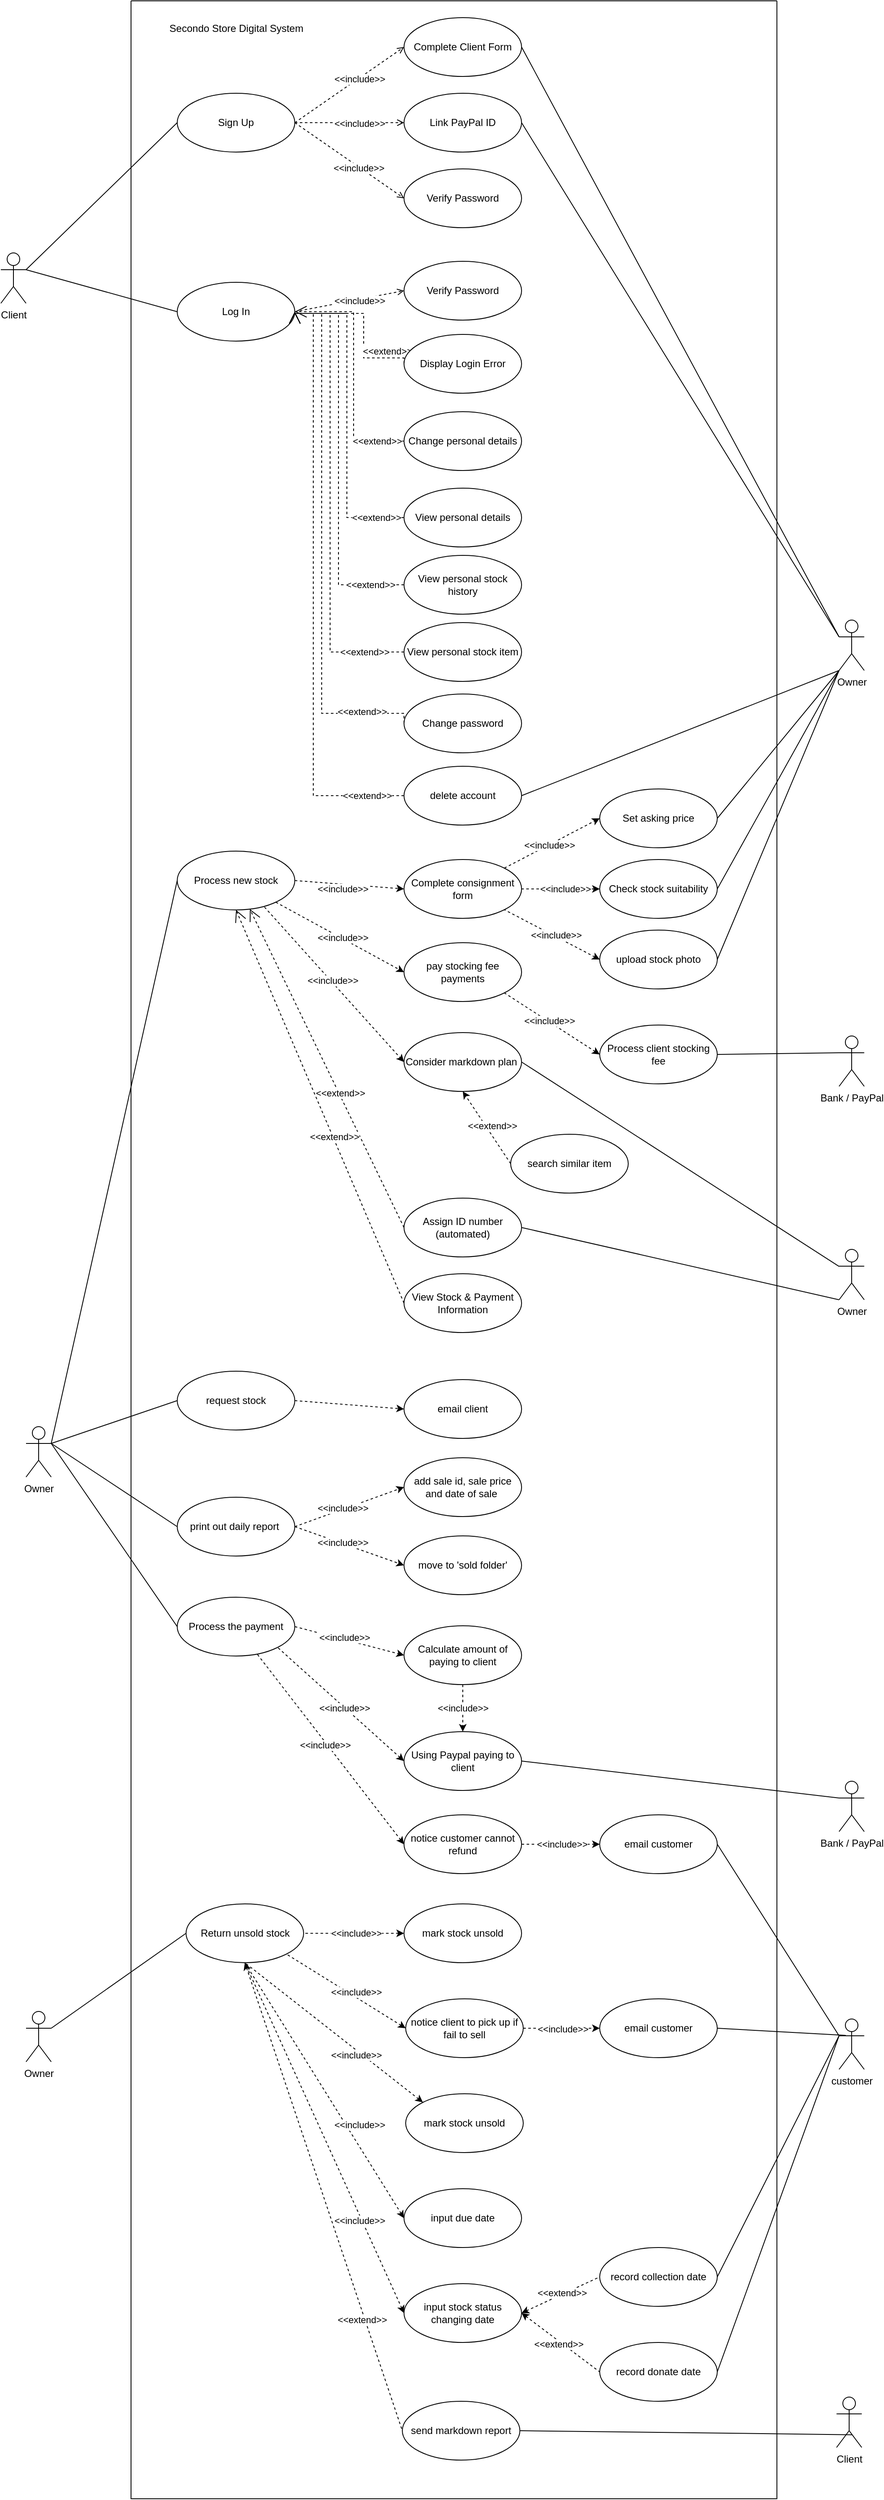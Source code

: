 <mxfile version="16.0.0" type="google"><diagram id="fxpqKaYPMMs4UvtNaxPE" name="Page-1"><mxGraphModel dx="2184" dy="777" grid="0" gridSize="10" guides="1" tooltips="1" connect="1" arrows="1" fold="1" page="0" pageScale="1" pageWidth="850" pageHeight="1100" background="none" math="0" shadow="0"><root><mxCell id="0"/><mxCell id="1" parent="0"/><mxCell id="gDCaFRxmDjjuE9Tfzv60-33" style="rounded=0;orthogonalLoop=1;jettySize=auto;html=1;exitX=1;exitY=0.333;exitDx=0;exitDy=0;exitPerimeter=0;entryX=0;entryY=0.5;entryDx=0;entryDy=0;endArrow=none;endFill=0;endSize=12;strokeWidth=1;" parent="1" source="gDCaFRxmDjjuE9Tfzv60-1" target="gDCaFRxmDjjuE9Tfzv60-17" edge="1"><mxGeometry relative="1" as="geometry"/></mxCell><mxCell id="gDCaFRxmDjjuE9Tfzv60-34" style="edgeStyle=none;rounded=0;orthogonalLoop=1;jettySize=auto;html=1;exitX=1;exitY=0.333;exitDx=0;exitDy=0;exitPerimeter=0;entryX=0;entryY=0.5;entryDx=0;entryDy=0;endArrow=none;endFill=0;endSize=12;strokeWidth=1;" parent="1" source="gDCaFRxmDjjuE9Tfzv60-1" target="gDCaFRxmDjjuE9Tfzv60-7" edge="1"><mxGeometry relative="1" as="geometry"/></mxCell><mxCell id="gDCaFRxmDjjuE9Tfzv60-1" value="Client" style="shape=umlActor;verticalLabelPosition=bottom;verticalAlign=top;html=1;" parent="1" vertex="1"><mxGeometry x="-468" y="375" width="30" height="60" as="geometry"/></mxCell><mxCell id="gDCaFRxmDjjuE9Tfzv60-4" value="" style="swimlane;startSize=0;" parent="1" vertex="1"><mxGeometry x="-313" y="75" width="769" height="2973" as="geometry"><mxRectangle x="225" y="40" width="50" height="40" as="alternateBounds"/></mxGeometry></mxCell><mxCell id="gDCaFRxmDjjuE9Tfzv60-13" style="rounded=0;orthogonalLoop=1;jettySize=auto;html=1;exitX=1;exitY=0.5;exitDx=0;exitDy=0;entryX=0;entryY=0.5;entryDx=0;entryDy=0;dashed=1;endArrow=open;endFill=0;" parent="gDCaFRxmDjjuE9Tfzv60-4" source="gDCaFRxmDjjuE9Tfzv60-7" target="gDCaFRxmDjjuE9Tfzv60-8" edge="1"><mxGeometry relative="1" as="geometry"/></mxCell><mxCell id="gDCaFRxmDjjuE9Tfzv60-14" value="&amp;lt;&amp;lt;include&amp;gt;&amp;gt;" style="edgeLabel;html=1;align=center;verticalAlign=middle;resizable=0;points=[];" parent="gDCaFRxmDjjuE9Tfzv60-13" vertex="1" connectable="0"><mxGeometry x="0.178" y="-1" relative="1" as="geometry"><mxPoint as="offset"/></mxGeometry></mxCell><mxCell id="gDCaFRxmDjjuE9Tfzv60-7" value="Log In" style="ellipse;whiteSpace=wrap;html=1;" parent="gDCaFRxmDjjuE9Tfzv60-4" vertex="1"><mxGeometry x="55" y="335" width="140" height="70" as="geometry"/></mxCell><mxCell id="gDCaFRxmDjjuE9Tfzv60-8" value="Verify Password" style="ellipse;whiteSpace=wrap;html=1;" parent="gDCaFRxmDjjuE9Tfzv60-4" vertex="1"><mxGeometry x="325" y="310" width="140" height="70" as="geometry"/></mxCell><mxCell id="gDCaFRxmDjjuE9Tfzv60-15" style="edgeStyle=orthogonalEdgeStyle;rounded=0;orthogonalLoop=1;jettySize=auto;html=1;exitX=0;exitY=0.5;exitDx=0;exitDy=0;entryX=1;entryY=0.5;entryDx=0;entryDy=0;dashed=1;endArrow=open;endFill=0;endSize=12;strokeWidth=1;" parent="gDCaFRxmDjjuE9Tfzv60-4" source="gDCaFRxmDjjuE9Tfzv60-9" target="gDCaFRxmDjjuE9Tfzv60-7" edge="1"><mxGeometry relative="1" as="geometry"><Array as="points"><mxPoint x="277" y="425"/><mxPoint x="277" y="372"/></Array></mxGeometry></mxCell><mxCell id="gDCaFRxmDjjuE9Tfzv60-16" value="&amp;lt;&amp;lt;extend&amp;gt;&amp;gt;" style="edgeLabel;html=1;align=center;verticalAlign=middle;resizable=0;points=[];" parent="gDCaFRxmDjjuE9Tfzv60-15" vertex="1" connectable="0"><mxGeometry x="-0.154" relative="1" as="geometry"><mxPoint x="28" y="18" as="offset"/></mxGeometry></mxCell><mxCell id="gDCaFRxmDjjuE9Tfzv60-9" value="Display Login Error" style="ellipse;whiteSpace=wrap;html=1;" parent="gDCaFRxmDjjuE9Tfzv60-4" vertex="1"><mxGeometry x="325" y="397" width="140" height="70" as="geometry"/></mxCell><mxCell id="gDCaFRxmDjjuE9Tfzv60-17" value="Sign Up" style="ellipse;whiteSpace=wrap;html=1;" parent="gDCaFRxmDjjuE9Tfzv60-4" vertex="1"><mxGeometry x="55" y="110" width="140" height="70" as="geometry"/></mxCell><mxCell id="gDCaFRxmDjjuE9Tfzv60-22" value="Complete Client Form" style="ellipse;whiteSpace=wrap;html=1;" parent="gDCaFRxmDjjuE9Tfzv60-4" vertex="1"><mxGeometry x="325" y="20" width="140" height="70" as="geometry"/></mxCell><mxCell id="gDCaFRxmDjjuE9Tfzv60-23" value="Link PayPal ID" style="ellipse;whiteSpace=wrap;html=1;" parent="gDCaFRxmDjjuE9Tfzv60-4" vertex="1"><mxGeometry x="325" y="110" width="140" height="70" as="geometry"/></mxCell><mxCell id="gDCaFRxmDjjuE9Tfzv60-25" value="Verify Password" style="ellipse;whiteSpace=wrap;html=1;" parent="gDCaFRxmDjjuE9Tfzv60-4" vertex="1"><mxGeometry x="325" y="200" width="140" height="70" as="geometry"/></mxCell><mxCell id="gDCaFRxmDjjuE9Tfzv60-27" style="edgeStyle=none;rounded=0;orthogonalLoop=1;jettySize=auto;html=1;exitX=1;exitY=0.5;exitDx=0;exitDy=0;entryX=0;entryY=0.5;entryDx=0;entryDy=0;dashed=1;endArrow=open;endFill=0;" parent="gDCaFRxmDjjuE9Tfzv60-4" source="gDCaFRxmDjjuE9Tfzv60-17" target="gDCaFRxmDjjuE9Tfzv60-22" edge="1"><mxGeometry relative="1" as="geometry"><mxPoint x="205" y="110" as="sourcePoint"/><mxPoint x="330" y="30" as="targetPoint"/></mxGeometry></mxCell><mxCell id="gDCaFRxmDjjuE9Tfzv60-28" value="&amp;lt;&amp;lt;include&amp;gt;&amp;gt;" style="edgeLabel;html=1;align=center;verticalAlign=middle;resizable=0;points=[];" parent="gDCaFRxmDjjuE9Tfzv60-27" vertex="1" connectable="0"><mxGeometry x="0.178" y="-1" relative="1" as="geometry"><mxPoint as="offset"/></mxGeometry></mxCell><mxCell id="gDCaFRxmDjjuE9Tfzv60-29" style="edgeStyle=none;rounded=0;orthogonalLoop=1;jettySize=auto;html=1;exitX=1;exitY=0.5;exitDx=0;exitDy=0;entryX=0;entryY=0.5;entryDx=0;entryDy=0;dashed=1;endArrow=open;endFill=0;" parent="gDCaFRxmDjjuE9Tfzv60-4" source="gDCaFRxmDjjuE9Tfzv60-17" target="gDCaFRxmDjjuE9Tfzv60-23" edge="1"><mxGeometry relative="1" as="geometry"><mxPoint x="210" y="115" as="sourcePoint"/><mxPoint x="335" y="65" as="targetPoint"/></mxGeometry></mxCell><mxCell id="gDCaFRxmDjjuE9Tfzv60-30" value="&amp;lt;&amp;lt;include&amp;gt;&amp;gt;" style="edgeLabel;html=1;align=center;verticalAlign=middle;resizable=0;points=[];" parent="gDCaFRxmDjjuE9Tfzv60-29" vertex="1" connectable="0"><mxGeometry x="0.178" y="-1" relative="1" as="geometry"><mxPoint as="offset"/></mxGeometry></mxCell><mxCell id="gDCaFRxmDjjuE9Tfzv60-31" style="edgeStyle=none;rounded=0;orthogonalLoop=1;jettySize=auto;html=1;exitX=1;exitY=0.5;exitDx=0;exitDy=0;entryX=0;entryY=0.5;entryDx=0;entryDy=0;dashed=1;endArrow=open;endFill=0;" parent="gDCaFRxmDjjuE9Tfzv60-4" source="gDCaFRxmDjjuE9Tfzv60-17" target="gDCaFRxmDjjuE9Tfzv60-25" edge="1"><mxGeometry relative="1" as="geometry"><mxPoint x="220" y="125" as="sourcePoint"/><mxPoint x="345" y="75" as="targetPoint"/></mxGeometry></mxCell><mxCell id="gDCaFRxmDjjuE9Tfzv60-32" value="&amp;lt;&amp;lt;include&amp;gt;&amp;gt;" style="edgeLabel;html=1;align=center;verticalAlign=middle;resizable=0;points=[];" parent="gDCaFRxmDjjuE9Tfzv60-31" vertex="1" connectable="0"><mxGeometry x="0.178" y="-1" relative="1" as="geometry"><mxPoint as="offset"/></mxGeometry></mxCell><mxCell id="gDCaFRxmDjjuE9Tfzv60-36" value="View personal details" style="ellipse;whiteSpace=wrap;html=1;" parent="gDCaFRxmDjjuE9Tfzv60-4" vertex="1"><mxGeometry x="325" y="580" width="140" height="70" as="geometry"/></mxCell><mxCell id="gDCaFRxmDjjuE9Tfzv60-37" value="Change personal details" style="ellipse;whiteSpace=wrap;html=1;" parent="gDCaFRxmDjjuE9Tfzv60-4" vertex="1"><mxGeometry x="325" y="489" width="140" height="70" as="geometry"/></mxCell><mxCell id="gDCaFRxmDjjuE9Tfzv60-38" value="View personal stock history" style="ellipse;whiteSpace=wrap;html=1;" parent="gDCaFRxmDjjuE9Tfzv60-4" vertex="1"><mxGeometry x="325" y="660" width="140" height="70" as="geometry"/></mxCell><mxCell id="gDCaFRxmDjjuE9Tfzv60-39" value="View personal stock item" style="ellipse;whiteSpace=wrap;html=1;" parent="gDCaFRxmDjjuE9Tfzv60-4" vertex="1"><mxGeometry x="325" y="740" width="140" height="70" as="geometry"/></mxCell><mxCell id="gDCaFRxmDjjuE9Tfzv60-40" style="edgeStyle=orthogonalEdgeStyle;rounded=0;orthogonalLoop=1;jettySize=auto;html=1;exitX=0;exitY=0.5;exitDx=0;exitDy=0;entryX=1;entryY=0.5;entryDx=0;entryDy=0;dashed=1;endArrow=open;endFill=0;endSize=12;strokeWidth=1;" parent="gDCaFRxmDjjuE9Tfzv60-4" source="gDCaFRxmDjjuE9Tfzv60-37" target="gDCaFRxmDjjuE9Tfzv60-7" edge="1"><mxGeometry relative="1" as="geometry"><mxPoint x="335" y="445" as="sourcePoint"/><mxPoint x="225" y="585" as="targetPoint"/></mxGeometry></mxCell><mxCell id="gDCaFRxmDjjuE9Tfzv60-41" value="&amp;lt;&amp;lt;extend&amp;gt;&amp;gt;" style="edgeLabel;html=1;align=center;verticalAlign=middle;resizable=0;points=[];" parent="gDCaFRxmDjjuE9Tfzv60-40" vertex="1" connectable="0"><mxGeometry x="-0.154" relative="1" as="geometry"><mxPoint x="28" y="60" as="offset"/></mxGeometry></mxCell><mxCell id="gDCaFRxmDjjuE9Tfzv60-42" style="edgeStyle=orthogonalEdgeStyle;rounded=0;orthogonalLoop=1;jettySize=auto;html=1;exitX=0;exitY=0.5;exitDx=0;exitDy=0;entryX=1;entryY=0.5;entryDx=0;entryDy=0;dashed=1;endArrow=open;endFill=0;endSize=12;strokeWidth=1;" parent="gDCaFRxmDjjuE9Tfzv60-4" source="gDCaFRxmDjjuE9Tfzv60-36" target="gDCaFRxmDjjuE9Tfzv60-7" edge="1"><mxGeometry relative="1" as="geometry"><mxPoint x="345" y="535" as="sourcePoint"/><mxPoint x="225" y="585" as="targetPoint"/><Array as="points"><mxPoint x="257" y="615"/><mxPoint x="257" y="372"/></Array></mxGeometry></mxCell><mxCell id="gDCaFRxmDjjuE9Tfzv60-43" value="&amp;lt;&amp;lt;extend&amp;gt;&amp;gt;" style="edgeLabel;html=1;align=center;verticalAlign=middle;resizable=0;points=[];" parent="gDCaFRxmDjjuE9Tfzv60-42" vertex="1" connectable="0"><mxGeometry x="-0.154" relative="1" as="geometry"><mxPoint x="35" y="90" as="offset"/></mxGeometry></mxCell><mxCell id="gDCaFRxmDjjuE9Tfzv60-44" style="edgeStyle=orthogonalEdgeStyle;rounded=0;orthogonalLoop=1;jettySize=auto;html=1;exitX=0;exitY=0.5;exitDx=0;exitDy=0;entryX=1;entryY=0.5;entryDx=0;entryDy=0;dashed=1;endArrow=open;endFill=0;endSize=12;strokeWidth=1;" parent="gDCaFRxmDjjuE9Tfzv60-4" source="gDCaFRxmDjjuE9Tfzv60-38" target="gDCaFRxmDjjuE9Tfzv60-7" edge="1"><mxGeometry relative="1" as="geometry"><mxPoint x="345" y="625" as="sourcePoint"/><mxPoint x="225" y="585" as="targetPoint"/><Array as="points"><mxPoint x="247" y="695"/><mxPoint x="247" y="372"/></Array></mxGeometry></mxCell><mxCell id="gDCaFRxmDjjuE9Tfzv60-45" value="&amp;lt;&amp;lt;extend&amp;gt;&amp;gt;" style="edgeLabel;html=1;align=center;verticalAlign=middle;resizable=0;points=[];" parent="gDCaFRxmDjjuE9Tfzv60-44" vertex="1" connectable="0"><mxGeometry x="-0.154" relative="1" as="geometry"><mxPoint x="38" y="114" as="offset"/></mxGeometry></mxCell><mxCell id="gDCaFRxmDjjuE9Tfzv60-46" style="edgeStyle=orthogonalEdgeStyle;rounded=0;orthogonalLoop=1;jettySize=auto;html=1;exitX=0;exitY=0.5;exitDx=0;exitDy=0;entryX=1;entryY=0.5;entryDx=0;entryDy=0;dashed=1;endArrow=open;endFill=0;endSize=12;strokeWidth=1;" parent="gDCaFRxmDjjuE9Tfzv60-4" source="gDCaFRxmDjjuE9Tfzv60-39" target="gDCaFRxmDjjuE9Tfzv60-7" edge="1"><mxGeometry relative="1" as="geometry"><mxPoint x="345" y="705" as="sourcePoint"/><mxPoint x="225" y="585" as="targetPoint"/><Array as="points"><mxPoint x="237" y="775"/><mxPoint x="237" y="372"/></Array></mxGeometry></mxCell><mxCell id="gDCaFRxmDjjuE9Tfzv60-47" value="&amp;lt;&amp;lt;extend&amp;gt;&amp;gt;" style="edgeLabel;html=1;align=center;verticalAlign=middle;resizable=0;points=[];" parent="gDCaFRxmDjjuE9Tfzv60-46" vertex="1" connectable="0"><mxGeometry x="-0.154" relative="1" as="geometry"><mxPoint x="41" y="138" as="offset"/></mxGeometry></mxCell><mxCell id="eNubQPnZVS8B2BkPbYtC-7" style="edgeStyle=none;rounded=0;orthogonalLoop=1;jettySize=auto;html=1;exitX=1;exitY=0.5;exitDx=0;exitDy=0;dashed=1;entryX=0;entryY=0.5;entryDx=0;entryDy=0;" parent="gDCaFRxmDjjuE9Tfzv60-4" source="gDCaFRxmDjjuE9Tfzv60-49" target="SybSex2edJWz8pSvOHFK-8" edge="1"><mxGeometry relative="1" as="geometry"/></mxCell><mxCell id="gDCaFRxmDjjuE9Tfzv60-49" value="Process new stock" style="ellipse;whiteSpace=wrap;html=1;" parent="gDCaFRxmDjjuE9Tfzv60-4" vertex="1"><mxGeometry x="55" y="1012" width="140" height="70" as="geometry"/></mxCell><mxCell id="SybSex2edJWz8pSvOHFK-3" value="Check stock suitability" style="ellipse;whiteSpace=wrap;html=1;" parent="gDCaFRxmDjjuE9Tfzv60-4" vertex="1"><mxGeometry x="558" y="1022" width="140" height="70" as="geometry"/></mxCell><mxCell id="SybSex2edJWz8pSvOHFK-5" style="rounded=0;orthogonalLoop=1;jettySize=auto;html=1;exitX=0;exitY=0.5;exitDx=0;exitDy=0;entryX=1;entryY=0.5;entryDx=0;entryDy=0;dashed=1;endArrow=none;endFill=0;endSize=12;strokeWidth=1;startArrow=classic;startFill=1;" parent="gDCaFRxmDjjuE9Tfzv60-4" source="SybSex2edJWz8pSvOHFK-3" target="SybSex2edJWz8pSvOHFK-8" edge="1"><mxGeometry relative="1" as="geometry"><mxPoint x="335" y="865" as="sourcePoint"/><mxPoint x="648" y="1146" as="targetPoint"/></mxGeometry></mxCell><mxCell id="wBwIkaK-Q0S33Hzxu1iI-13" style="edgeStyle=none;rounded=0;orthogonalLoop=1;jettySize=auto;html=1;exitX=1;exitY=0;exitDx=0;exitDy=0;entryX=0;entryY=0.5;entryDx=0;entryDy=0;endArrow=classic;endFill=1;dashed=1;" parent="gDCaFRxmDjjuE9Tfzv60-4" source="SybSex2edJWz8pSvOHFK-8" target="wBwIkaK-Q0S33Hzxu1iI-9" edge="1"><mxGeometry relative="1" as="geometry"/></mxCell><mxCell id="SybSex2edJWz8pSvOHFK-8" value="Complete consignment form" style="ellipse;whiteSpace=wrap;html=1;" parent="gDCaFRxmDjjuE9Tfzv60-4" vertex="1"><mxGeometry x="325" y="1022" width="140" height="70" as="geometry"/></mxCell><mxCell id="SybSex2edJWz8pSvOHFK-9" value="Assign ID number (automated)" style="ellipse;whiteSpace=wrap;html=1;" parent="gDCaFRxmDjjuE9Tfzv60-4" vertex="1"><mxGeometry x="325" y="1425" width="140" height="70" as="geometry"/></mxCell><mxCell id="wBwIkaK-Q0S33Hzxu1iI-115" style="edgeStyle=none;rounded=0;orthogonalLoop=1;jettySize=auto;html=1;exitX=0;exitY=0.5;exitDx=0;exitDy=0;entryX=1;entryY=1;entryDx=0;entryDy=0;startArrow=classic;startFill=1;endArrow=none;endFill=0;dashed=1;" edge="1" parent="gDCaFRxmDjjuE9Tfzv60-4" source="SybSex2edJWz8pSvOHFK-11" target="eNubQPnZVS8B2BkPbYtC-19"><mxGeometry relative="1" as="geometry"/></mxCell><mxCell id="SybSex2edJWz8pSvOHFK-11" value="Process client stocking fee" style="ellipse;whiteSpace=wrap;html=1;" parent="gDCaFRxmDjjuE9Tfzv60-4" vertex="1"><mxGeometry x="558" y="1219" width="140" height="70" as="geometry"/></mxCell><mxCell id="SybSex2edJWz8pSvOHFK-14" value="View Stock &amp;amp; Payment Information" style="ellipse;whiteSpace=wrap;html=1;" parent="gDCaFRxmDjjuE9Tfzv60-4" vertex="1"><mxGeometry x="325" y="1515" width="140" height="70" as="geometry"/></mxCell><mxCell id="SybSex2edJWz8pSvOHFK-18" style="edgeStyle=orthogonalEdgeStyle;rounded=0;orthogonalLoop=1;jettySize=auto;html=1;exitX=0;exitY=0.5;exitDx=0;exitDy=0;entryX=1;entryY=0.5;entryDx=0;entryDy=0;dashed=1;endArrow=open;endFill=0;strokeColor=default;" parent="gDCaFRxmDjjuE9Tfzv60-4" source="SybSex2edJWz8pSvOHFK-16" target="gDCaFRxmDjjuE9Tfzv60-7" edge="1"><mxGeometry relative="1" as="geometry"><Array as="points"><mxPoint x="227" y="848"/><mxPoint x="227" y="372"/></Array></mxGeometry></mxCell><mxCell id="SybSex2edJWz8pSvOHFK-16" value="Change password" style="ellipse;whiteSpace=wrap;html=1;" parent="gDCaFRxmDjjuE9Tfzv60-4" vertex="1"><mxGeometry x="325" y="825" width="140" height="70" as="geometry"/></mxCell><mxCell id="eNubQPnZVS8B2BkPbYtC-2" value="&amp;lt;&amp;lt;extend&amp;gt;&amp;gt;" style="edgeLabel;html=1;align=center;verticalAlign=middle;resizable=0;points=[];" parent="gDCaFRxmDjjuE9Tfzv60-4" vertex="1" connectable="0"><mxGeometry x="274.999" y="846.0" as="geometry"/></mxCell><mxCell id="gDCaFRxmDjjuE9Tfzv60-5" value="Secondo Store Digital System" style="text;html=1;align=center;verticalAlign=middle;resizable=0;points=[];autosize=1;strokeColor=none;fillColor=none;" parent="gDCaFRxmDjjuE9Tfzv60-4" vertex="1"><mxGeometry x="40" y="23" width="170" height="20" as="geometry"/></mxCell><mxCell id="eNubQPnZVS8B2BkPbYtC-10" value="&amp;lt;&amp;lt;include&amp;gt;&amp;gt;" style="edgeLabel;html=1;align=center;verticalAlign=middle;resizable=0;points=[];" parent="gDCaFRxmDjjuE9Tfzv60-4" vertex="1" connectable="0"><mxGeometry x="251.998" y="1056.999" as="geometry"/></mxCell><mxCell id="eNubQPnZVS8B2BkPbYtC-14" value="upload stock photo" style="ellipse;whiteSpace=wrap;html=1;" parent="gDCaFRxmDjjuE9Tfzv60-4" vertex="1"><mxGeometry x="558" y="1106" width="140" height="70" as="geometry"/></mxCell><mxCell id="eNubQPnZVS8B2BkPbYtC-15" style="rounded=0;orthogonalLoop=1;jettySize=auto;html=1;exitX=0;exitY=0.5;exitDx=0;exitDy=0;entryX=1;entryY=1;entryDx=0;entryDy=0;dashed=1;endArrow=none;endFill=0;endSize=12;strokeWidth=1;startArrow=classic;startFill=1;" parent="gDCaFRxmDjjuE9Tfzv60-4" source="eNubQPnZVS8B2BkPbYtC-14" target="SybSex2edJWz8pSvOHFK-8" edge="1"><mxGeometry relative="1" as="geometry"><mxPoint x="542.0" y="1125" as="sourcePoint"/><mxPoint x="449" y="1125" as="targetPoint"/></mxGeometry></mxCell><mxCell id="eNubQPnZVS8B2BkPbYtC-19" value="pay&amp;nbsp;stocking fee payments" style="ellipse;whiteSpace=wrap;html=1;" parent="gDCaFRxmDjjuE9Tfzv60-4" vertex="1"><mxGeometry x="325" y="1121" width="140" height="70" as="geometry"/></mxCell><mxCell id="eNubQPnZVS8B2BkPbYtC-20" style="edgeStyle=none;rounded=0;orthogonalLoop=1;jettySize=auto;html=1;dashed=1;entryX=0;entryY=0.5;entryDx=0;entryDy=0;" parent="gDCaFRxmDjjuE9Tfzv60-4" source="gDCaFRxmDjjuE9Tfzv60-49" target="eNubQPnZVS8B2BkPbYtC-19" edge="1"><mxGeometry relative="1" as="geometry"><mxPoint x="182" y="1078" as="sourcePoint"/><mxPoint x="335" y="1067" as="targetPoint"/></mxGeometry></mxCell><mxCell id="eNubQPnZVS8B2BkPbYtC-21" value="&amp;lt;&amp;lt;include&amp;gt;&amp;gt;" style="edgeLabel;html=1;align=center;verticalAlign=middle;resizable=0;points=[];" parent="gDCaFRxmDjjuE9Tfzv60-4" vertex="1" connectable="0"><mxGeometry x="251.998" y="1114.999" as="geometry"/></mxCell><mxCell id="eNubQPnZVS8B2BkPbYtC-27" style="rounded=0;orthogonalLoop=1;jettySize=auto;html=1;exitX=0;exitY=0.5;exitDx=0;exitDy=0;dashed=1;endArrow=open;endFill=0;endSize=12;strokeWidth=1;" parent="gDCaFRxmDjjuE9Tfzv60-4" source="SybSex2edJWz8pSvOHFK-9" target="gDCaFRxmDjjuE9Tfzv60-49" edge="1"><mxGeometry relative="1" as="geometry"><mxPoint x="317.041" y="1246.364" as="sourcePoint"/><mxPoint x="202.0" y="1189" as="targetPoint"/></mxGeometry></mxCell><mxCell id="eNubQPnZVS8B2BkPbYtC-28" value="&amp;lt;&amp;lt;extend&amp;gt;&amp;gt;" style="edgeLabel;html=1;align=center;verticalAlign=middle;resizable=0;points=[];" parent="eNubQPnZVS8B2BkPbYtC-27" vertex="1" connectable="0"><mxGeometry x="-0.154" relative="1" as="geometry"><mxPoint x="1" as="offset"/></mxGeometry></mxCell><mxCell id="eNubQPnZVS8B2BkPbYtC-29" value="Consider markdown plan&amp;nbsp;" style="ellipse;whiteSpace=wrap;html=1;" parent="gDCaFRxmDjjuE9Tfzv60-4" vertex="1"><mxGeometry x="325" y="1228" width="140" height="70" as="geometry"/></mxCell><mxCell id="eNubQPnZVS8B2BkPbYtC-30" style="edgeStyle=none;rounded=0;orthogonalLoop=1;jettySize=auto;html=1;exitX=0.742;exitY=0.951;exitDx=0;exitDy=0;dashed=1;entryX=0;entryY=0.5;entryDx=0;entryDy=0;exitPerimeter=0;" parent="gDCaFRxmDjjuE9Tfzv60-4" source="gDCaFRxmDjjuE9Tfzv60-49" target="eNubQPnZVS8B2BkPbYtC-29" edge="1"><mxGeometry relative="1" as="geometry"><mxPoint x="191.919" y="1091.536" as="sourcePoint"/><mxPoint x="335" y="1166" as="targetPoint"/></mxGeometry></mxCell><mxCell id="eNubQPnZVS8B2BkPbYtC-31" value="&amp;lt;&amp;lt;include&amp;gt;&amp;gt;" style="edgeLabel;html=1;align=center;verticalAlign=middle;resizable=0;points=[];" parent="gDCaFRxmDjjuE9Tfzv60-4" vertex="1" connectable="0"><mxGeometry x="239.998" y="1165.999" as="geometry"/></mxCell><mxCell id="eNubQPnZVS8B2BkPbYtC-32" style="rounded=0;orthogonalLoop=1;jettySize=auto;html=1;exitX=0;exitY=0.5;exitDx=0;exitDy=0;entryX=0.5;entryY=1;entryDx=0;entryDy=0;dashed=1;endArrow=open;endFill=0;endSize=12;strokeWidth=1;" parent="gDCaFRxmDjjuE9Tfzv60-4" source="SybSex2edJWz8pSvOHFK-14" target="gDCaFRxmDjjuE9Tfzv60-49" edge="1"><mxGeometry relative="1" as="geometry"><mxPoint x="293.0" y="1444" as="sourcePoint"/><mxPoint x="100" y="1172" as="targetPoint"/></mxGeometry></mxCell><mxCell id="eNubQPnZVS8B2BkPbYtC-33" value="&amp;lt;&amp;lt;extend&amp;gt;&amp;gt;" style="edgeLabel;html=1;align=center;verticalAlign=middle;resizable=0;points=[];" parent="eNubQPnZVS8B2BkPbYtC-32" vertex="1" connectable="0"><mxGeometry x="-0.154" relative="1" as="geometry"><mxPoint x="1" as="offset"/></mxGeometry></mxCell><mxCell id="wBwIkaK-Q0S33Hzxu1iI-5" value="delete account" style="ellipse;whiteSpace=wrap;html=1;" parent="gDCaFRxmDjjuE9Tfzv60-4" vertex="1"><mxGeometry x="325" y="911" width="140" height="70" as="geometry"/></mxCell><mxCell id="wBwIkaK-Q0S33Hzxu1iI-6" style="edgeStyle=orthogonalEdgeStyle;rounded=0;orthogonalLoop=1;jettySize=auto;html=1;exitX=0;exitY=0.5;exitDx=0;exitDy=0;entryX=1;entryY=0.5;entryDx=0;entryDy=0;dashed=1;endArrow=open;endFill=0;strokeColor=default;" parent="gDCaFRxmDjjuE9Tfzv60-4" source="wBwIkaK-Q0S33Hzxu1iI-5" target="gDCaFRxmDjjuE9Tfzv60-7" edge="1"><mxGeometry relative="1" as="geometry"><Array as="points"><mxPoint x="217" y="946"/><mxPoint x="217" y="372"/></Array><mxPoint x="335" y="870" as="sourcePoint"/><mxPoint x="205" y="382" as="targetPoint"/></mxGeometry></mxCell><mxCell id="wBwIkaK-Q0S33Hzxu1iI-7" value="&amp;lt;&amp;lt;extend&amp;gt;&amp;gt;" style="edgeLabel;html=1;align=center;verticalAlign=middle;resizable=0;points=[];" parent="gDCaFRxmDjjuE9Tfzv60-4" vertex="1" connectable="0"><mxGeometry x="280.999" y="946.0" as="geometry"/></mxCell><mxCell id="wBwIkaK-Q0S33Hzxu1iI-9" value="Set asking price" style="ellipse;whiteSpace=wrap;html=1;" parent="gDCaFRxmDjjuE9Tfzv60-4" vertex="1"><mxGeometry x="558" y="938" width="140" height="70" as="geometry"/></mxCell><mxCell id="wBwIkaK-Q0S33Hzxu1iI-14" value="&amp;lt;&amp;lt;include&amp;gt;&amp;gt;" style="edgeLabel;html=1;align=center;verticalAlign=middle;resizable=0;points=[];" parent="gDCaFRxmDjjuE9Tfzv60-4" vertex="1" connectable="0"><mxGeometry x="498.004" y="1004.998" as="geometry"/></mxCell><mxCell id="wBwIkaK-Q0S33Hzxu1iI-15" value="&amp;lt;&amp;lt;include&amp;gt;&amp;gt;" style="edgeLabel;html=1;align=center;verticalAlign=middle;resizable=0;points=[];" parent="gDCaFRxmDjjuE9Tfzv60-4" vertex="1" connectable="0"><mxGeometry x="517.004" y="1056.998" as="geometry"/></mxCell><mxCell id="wBwIkaK-Q0S33Hzxu1iI-16" value="&amp;lt;&amp;lt;include&amp;gt;&amp;gt;" style="edgeLabel;html=1;align=center;verticalAlign=middle;resizable=0;points=[];" parent="gDCaFRxmDjjuE9Tfzv60-4" vertex="1" connectable="0"><mxGeometry x="505.994" y="1111.998" as="geometry"/></mxCell><mxCell id="wBwIkaK-Q0S33Hzxu1iI-18" style="edgeStyle=none;rounded=0;orthogonalLoop=1;jettySize=auto;html=1;exitX=0;exitY=0.5;exitDx=0;exitDy=0;entryX=0.5;entryY=1;entryDx=0;entryDy=0;dashed=1;endArrow=classic;endFill=1;" parent="gDCaFRxmDjjuE9Tfzv60-4" source="wBwIkaK-Q0S33Hzxu1iI-17" target="eNubQPnZVS8B2BkPbYtC-29" edge="1"><mxGeometry relative="1" as="geometry"/></mxCell><mxCell id="wBwIkaK-Q0S33Hzxu1iI-17" value="search similar item" style="ellipse;whiteSpace=wrap;html=1;" parent="gDCaFRxmDjjuE9Tfzv60-4" vertex="1"><mxGeometry x="452" y="1349" width="140" height="70" as="geometry"/></mxCell><mxCell id="wBwIkaK-Q0S33Hzxu1iI-19" value="&amp;lt;&amp;lt;extend&amp;gt;&amp;gt;" style="edgeLabel;html=1;align=center;verticalAlign=middle;resizable=0;points=[];" parent="gDCaFRxmDjjuE9Tfzv60-4" vertex="1" connectable="0"><mxGeometry x="432.0" y="1345.003" as="geometry"><mxPoint x="-2" y="-6" as="offset"/></mxGeometry></mxCell><mxCell id="wBwIkaK-Q0S33Hzxu1iI-24" value="&lt;span data-lucid-type=&quot;application/vnd.lucid.text&quot; data-lucid-content=&quot;{&amp;#34;t&amp;#34;:&amp;#34;request stock&amp;#34;,&amp;#34;m&amp;#34;:[]}&quot;&gt;request stock&lt;/span&gt;" style="ellipse;whiteSpace=wrap;html=1;" parent="gDCaFRxmDjjuE9Tfzv60-4" vertex="1"><mxGeometry x="55" y="1631" width="140" height="70" as="geometry"/></mxCell><mxCell id="wBwIkaK-Q0S33Hzxu1iI-25" value="&lt;span data-lucid-type=&quot;application/vnd.lucid.text&quot; data-lucid-content=&quot;{&amp;#34;t&amp;#34;:&amp;#34;email client&amp;#34;,&amp;#34;m&amp;#34;:[]}&quot;&gt;email client&lt;/span&gt;" style="ellipse;whiteSpace=wrap;html=1;" parent="gDCaFRxmDjjuE9Tfzv60-4" vertex="1"><mxGeometry x="325" y="1641" width="140" height="70" as="geometry"/></mxCell><mxCell id="wBwIkaK-Q0S33Hzxu1iI-43" style="edgeStyle=none;rounded=0;orthogonalLoop=1;jettySize=auto;html=1;exitX=1;exitY=0.5;exitDx=0;exitDy=0;entryX=0;entryY=0.5;entryDx=0;entryDy=0;endArrow=classic;endFill=1;dashed=1;" parent="gDCaFRxmDjjuE9Tfzv60-4" source="wBwIkaK-Q0S33Hzxu1iI-37" target="wBwIkaK-Q0S33Hzxu1iI-41" edge="1"><mxGeometry relative="1" as="geometry"/></mxCell><mxCell id="wBwIkaK-Q0S33Hzxu1iI-46" style="edgeStyle=none;rounded=0;orthogonalLoop=1;jettySize=auto;html=1;exitX=1;exitY=0.5;exitDx=0;exitDy=0;entryX=0;entryY=0.5;entryDx=0;entryDy=0;dashed=1;endArrow=classic;endFill=1;" parent="gDCaFRxmDjjuE9Tfzv60-4" source="wBwIkaK-Q0S33Hzxu1iI-37" target="wBwIkaK-Q0S33Hzxu1iI-45" edge="1"><mxGeometry relative="1" as="geometry"/></mxCell><mxCell id="wBwIkaK-Q0S33Hzxu1iI-37" value="&lt;span data-lucid-type=&quot;application/vnd.lucid.text&quot; data-lucid-content=&quot;{&amp;#34;t&amp;#34;:&amp;#34;print out daily report &amp;#34;,&amp;#34;m&amp;#34;:[]}&quot;&gt;print out daily report&amp;nbsp;&lt;/span&gt;" style="ellipse;whiteSpace=wrap;html=1;" parent="gDCaFRxmDjjuE9Tfzv60-4" vertex="1"><mxGeometry x="55" y="1781" width="140" height="70" as="geometry"/></mxCell><mxCell id="wBwIkaK-Q0S33Hzxu1iI-41" value="&lt;span data-lucid-type=&quot;application/vnd.lucid.text&quot; data-lucid-content=&quot;{&amp;#34;t&amp;#34;:&amp;#34;add saleprice and date of sale &amp;#34;,&amp;#34;m&amp;#34;:[]}&quot;&gt;add sale id, sale price and date of sale&amp;nbsp;&lt;/span&gt;" style="ellipse;whiteSpace=wrap;html=1;" parent="gDCaFRxmDjjuE9Tfzv60-4" vertex="1"><mxGeometry x="325" y="1734" width="140" height="70" as="geometry"/></mxCell><mxCell id="wBwIkaK-Q0S33Hzxu1iI-44" value="&amp;lt;&amp;lt;include&amp;gt;&amp;gt;" style="edgeLabel;html=1;align=center;verticalAlign=middle;resizable=0;points=[];" parent="gDCaFRxmDjjuE9Tfzv60-4" vertex="1" connectable="0"><mxGeometry x="251.998" y="1793.999" as="geometry"/></mxCell><mxCell id="wBwIkaK-Q0S33Hzxu1iI-45" value="&lt;span data-lucid-type=&quot;application/vnd.lucid.text&quot; data-lucid-content=&quot;{&amp;#34;t&amp;#34;:&amp;#34;move to 'sold folder'&amp;#34;,&amp;#34;m&amp;#34;:[]}&quot;&gt;move to 'sold folder'&lt;/span&gt;" style="ellipse;whiteSpace=wrap;html=1;" parent="gDCaFRxmDjjuE9Tfzv60-4" vertex="1"><mxGeometry x="325" y="1827" width="140" height="70" as="geometry"/></mxCell><mxCell id="wBwIkaK-Q0S33Hzxu1iI-47" value="&amp;lt;&amp;lt;include&amp;gt;&amp;gt;" style="edgeLabel;html=1;align=center;verticalAlign=middle;resizable=0;points=[];" parent="gDCaFRxmDjjuE9Tfzv60-4" vertex="1" connectable="0"><mxGeometry x="251.998" y="1834.999" as="geometry"/></mxCell><mxCell id="wBwIkaK-Q0S33Hzxu1iI-53" style="edgeStyle=none;rounded=0;orthogonalLoop=1;jettySize=auto;html=1;exitX=1;exitY=0.5;exitDx=0;exitDy=0;entryX=0;entryY=0.5;entryDx=0;entryDy=0;endArrow=classic;endFill=1;dashed=1;startArrow=none;startFill=0;" edge="1" parent="gDCaFRxmDjjuE9Tfzv60-4" source="wBwIkaK-Q0S33Hzxu1iI-49" target="wBwIkaK-Q0S33Hzxu1iI-52"><mxGeometry relative="1" as="geometry"/></mxCell><mxCell id="wBwIkaK-Q0S33Hzxu1iI-49" value="&lt;span data-lucid-type=&quot;application/vnd.lucid.text&quot; data-lucid-content=&quot;{&amp;#34;t&amp;#34;:&amp;#34;print out daily report &amp;#34;,&amp;#34;m&amp;#34;:[]}&quot;&gt;Process the payment&lt;/span&gt;" style="ellipse;whiteSpace=wrap;html=1;" parent="gDCaFRxmDjjuE9Tfzv60-4" vertex="1"><mxGeometry x="55" y="1900" width="140" height="70" as="geometry"/></mxCell><mxCell id="wBwIkaK-Q0S33Hzxu1iI-27" style="edgeStyle=none;rounded=0;orthogonalLoop=1;jettySize=auto;html=1;exitX=1;exitY=0.5;exitDx=0;exitDy=0;endArrow=classic;endFill=1;dashed=1;entryX=0;entryY=0.5;entryDx=0;entryDy=0;" parent="gDCaFRxmDjjuE9Tfzv60-4" source="wBwIkaK-Q0S33Hzxu1iI-24" edge="1" target="wBwIkaK-Q0S33Hzxu1iI-25"><mxGeometry relative="1" as="geometry"><mxPoint x="327.635" y="1748.346" as="targetPoint"/></mxGeometry></mxCell><mxCell id="wBwIkaK-Q0S33Hzxu1iI-58" style="edgeStyle=none;rounded=0;orthogonalLoop=1;jettySize=auto;html=1;exitX=0;exitY=0.5;exitDx=0;exitDy=0;entryX=1;entryY=1;entryDx=0;entryDy=0;dashed=1;startArrow=classic;startFill=1;endArrow=none;endFill=0;" edge="1" parent="gDCaFRxmDjjuE9Tfzv60-4" source="wBwIkaK-Q0S33Hzxu1iI-51" target="wBwIkaK-Q0S33Hzxu1iI-49"><mxGeometry relative="1" as="geometry"/></mxCell><mxCell id="wBwIkaK-Q0S33Hzxu1iI-51" value="&lt;span data-lucid-type=&quot;application/vnd.lucid.text&quot; data-lucid-content=&quot;{&amp;quot;t&amp;quot;:&amp;quot;print out daily report &amp;quot;,&amp;quot;m&amp;quot;:[]}&quot;&gt;Using Paypal paying to client&lt;/span&gt;" style="ellipse;whiteSpace=wrap;html=1;fontStyle=0" vertex="1" parent="gDCaFRxmDjjuE9Tfzv60-4"><mxGeometry x="325" y="2060" width="140" height="70" as="geometry"/></mxCell><mxCell id="wBwIkaK-Q0S33Hzxu1iI-55" style="edgeStyle=none;rounded=0;orthogonalLoop=1;jettySize=auto;html=1;exitX=0.5;exitY=1;exitDx=0;exitDy=0;entryX=0.5;entryY=0;entryDx=0;entryDy=0;dashed=1;startArrow=none;startFill=0;endArrow=classic;endFill=1;" edge="1" parent="gDCaFRxmDjjuE9Tfzv60-4" source="wBwIkaK-Q0S33Hzxu1iI-52" target="wBwIkaK-Q0S33Hzxu1iI-51"><mxGeometry relative="1" as="geometry"/></mxCell><mxCell id="wBwIkaK-Q0S33Hzxu1iI-52" value="Calculate amount of paying to client" style="ellipse;whiteSpace=wrap;html=1;" vertex="1" parent="gDCaFRxmDjjuE9Tfzv60-4"><mxGeometry x="325" y="1934" width="140" height="70" as="geometry"/></mxCell><mxCell id="wBwIkaK-Q0S33Hzxu1iI-54" value="&amp;lt;&amp;lt;include&amp;gt;&amp;gt;" style="edgeLabel;html=1;align=center;verticalAlign=middle;resizable=0;points=[];" connectable="0" vertex="1" parent="gDCaFRxmDjjuE9Tfzv60-4"><mxGeometry x="253.998" y="1947.999" as="geometry"/></mxCell><mxCell id="wBwIkaK-Q0S33Hzxu1iI-59" value="&amp;lt;&amp;lt;include&amp;gt;&amp;gt;" style="edgeLabel;html=1;align=center;verticalAlign=middle;resizable=0;points=[];" connectable="0" vertex="1" parent="gDCaFRxmDjjuE9Tfzv60-4"><mxGeometry x="253.998" y="2031.999" as="geometry"/></mxCell><mxCell id="wBwIkaK-Q0S33Hzxu1iI-119" style="edgeStyle=none;rounded=0;orthogonalLoop=1;jettySize=auto;html=1;exitX=0.5;exitY=1;exitDx=0;exitDy=0;entryX=0;entryY=0.5;entryDx=0;entryDy=0;dashed=1;startArrow=classic;startFill=1;endArrow=none;endFill=0;" edge="1" parent="gDCaFRxmDjjuE9Tfzv60-4" source="wBwIkaK-Q0S33Hzxu1iI-70" target="wBwIkaK-Q0S33Hzxu1iI-117"><mxGeometry relative="1" as="geometry"/></mxCell><mxCell id="wBwIkaK-Q0S33Hzxu1iI-70" value="&lt;span data-lucid-type=&quot;application/vnd.lucid.text&quot; data-lucid-content=&quot;{&amp;#34;t&amp;#34;:&amp;#34;print out daily report &amp;#34;,&amp;#34;m&amp;#34;:[]}&quot;&gt;Return unsold stock&lt;/span&gt;" style="ellipse;whiteSpace=wrap;html=1;" vertex="1" parent="gDCaFRxmDjjuE9Tfzv60-4"><mxGeometry x="65.5" y="2265" width="140" height="70" as="geometry"/></mxCell><mxCell id="wBwIkaK-Q0S33Hzxu1iI-74" style="edgeStyle=none;rounded=0;orthogonalLoop=1;jettySize=auto;html=1;exitX=0;exitY=0.5;exitDx=0;exitDy=0;entryX=1;entryY=0.5;entryDx=0;entryDy=0;startArrow=classic;startFill=1;endArrow=none;endFill=0;dashed=1;" edge="1" parent="gDCaFRxmDjjuE9Tfzv60-4" source="wBwIkaK-Q0S33Hzxu1iI-73" target="wBwIkaK-Q0S33Hzxu1iI-70"><mxGeometry relative="1" as="geometry"/></mxCell><mxCell id="wBwIkaK-Q0S33Hzxu1iI-73" value="&lt;span data-lucid-type=&quot;application/vnd.lucid.text&quot; data-lucid-content=&quot;{&amp;#34;t&amp;#34;:&amp;#34;print out daily report &amp;#34;,&amp;#34;m&amp;#34;:[]}&quot;&gt;mark stock unsold&lt;/span&gt;" style="ellipse;whiteSpace=wrap;html=1;fontStyle=0" vertex="1" parent="gDCaFRxmDjjuE9Tfzv60-4"><mxGeometry x="325" y="2265" width="140" height="70" as="geometry"/></mxCell><mxCell id="wBwIkaK-Q0S33Hzxu1iI-75" value="&amp;lt;&amp;lt;include&amp;gt;&amp;gt;" style="edgeLabel;html=1;align=center;verticalAlign=middle;resizable=0;points=[];" connectable="0" vertex="1" parent="gDCaFRxmDjjuE9Tfzv60-4"><mxGeometry x="267.498" y="2299.999" as="geometry"/></mxCell><mxCell id="wBwIkaK-Q0S33Hzxu1iI-77" style="edgeStyle=none;rounded=0;orthogonalLoop=1;jettySize=auto;html=1;exitX=0;exitY=0.5;exitDx=0;exitDy=0;dashed=1;startArrow=classic;startFill=1;endArrow=none;endFill=0;" edge="1" parent="gDCaFRxmDjjuE9Tfzv60-4" source="wBwIkaK-Q0S33Hzxu1iI-76" target="wBwIkaK-Q0S33Hzxu1iI-49"><mxGeometry relative="1" as="geometry"/></mxCell><mxCell id="wBwIkaK-Q0S33Hzxu1iI-80" style="edgeStyle=none;rounded=0;orthogonalLoop=1;jettySize=auto;html=1;exitX=1;exitY=0.5;exitDx=0;exitDy=0;entryX=0;entryY=0.5;entryDx=0;entryDy=0;dashed=1;startArrow=none;startFill=0;endArrow=classic;endFill=1;" edge="1" parent="gDCaFRxmDjjuE9Tfzv60-4" source="wBwIkaK-Q0S33Hzxu1iI-76" target="wBwIkaK-Q0S33Hzxu1iI-79"><mxGeometry relative="1" as="geometry"/></mxCell><mxCell id="wBwIkaK-Q0S33Hzxu1iI-76" value="&lt;span data-lucid-type=&quot;application/vnd.lucid.text&quot; data-lucid-content=&quot;{&amp;#34;t&amp;#34;:&amp;#34;print out daily report &amp;#34;,&amp;#34;m&amp;#34;:[]}&quot;&gt;notice customer cannot refund&lt;/span&gt;" style="ellipse;whiteSpace=wrap;html=1;" vertex="1" parent="gDCaFRxmDjjuE9Tfzv60-4"><mxGeometry x="325" y="2159" width="140" height="70" as="geometry"/></mxCell><mxCell id="wBwIkaK-Q0S33Hzxu1iI-78" value="&lt;span data-lucid-type=&quot;application/vnd.lucid.text&quot; data-lucid-content=&quot;{&amp;#34;t&amp;#34;:&amp;#34;print out daily report &amp;#34;,&amp;#34;m&amp;#34;:[]}&quot;&gt;notice client to pick up if fail to sell&lt;/span&gt;" style="ellipse;whiteSpace=wrap;html=1;" vertex="1" parent="gDCaFRxmDjjuE9Tfzv60-4"><mxGeometry x="327" y="2378" width="140" height="70" as="geometry"/></mxCell><mxCell id="wBwIkaK-Q0S33Hzxu1iI-79" value="&lt;span data-lucid-type=&quot;application/vnd.lucid.text&quot; data-lucid-content=&quot;{&amp;#34;t&amp;#34;:&amp;#34;email client&amp;#34;,&amp;#34;m&amp;#34;:[]}&quot;&gt;email customer&lt;/span&gt;" style="ellipse;whiteSpace=wrap;html=1;" vertex="1" parent="gDCaFRxmDjjuE9Tfzv60-4"><mxGeometry x="558" y="2159" width="140" height="70" as="geometry"/></mxCell><mxCell id="wBwIkaK-Q0S33Hzxu1iI-81" value="&amp;lt;&amp;lt;include&amp;gt;&amp;gt;" style="edgeLabel;html=1;align=center;verticalAlign=middle;resizable=0;points=[];" connectable="0" vertex="1" parent="gDCaFRxmDjjuE9Tfzv60-4"><mxGeometry x="230.998" y="2075.999" as="geometry"/></mxCell><mxCell id="wBwIkaK-Q0S33Hzxu1iI-82" value="&amp;lt;&amp;lt;include&amp;gt;&amp;gt;" style="edgeLabel;html=1;align=center;verticalAlign=middle;resizable=0;points=[];" connectable="0" vertex="1" parent="gDCaFRxmDjjuE9Tfzv60-4"><mxGeometry x="512.998" y="2193.999" as="geometry"/></mxCell><mxCell id="wBwIkaK-Q0S33Hzxu1iI-85" value="&lt;span data-lucid-type=&quot;application/vnd.lucid.text&quot; data-lucid-content=&quot;{&amp;#34;t&amp;#34;:&amp;#34;email client&amp;#34;,&amp;#34;m&amp;#34;:[]}&quot;&gt;email customer&lt;/span&gt;" style="ellipse;whiteSpace=wrap;html=1;" vertex="1" parent="gDCaFRxmDjjuE9Tfzv60-4"><mxGeometry x="558" y="2378" width="140" height="70" as="geometry"/></mxCell><mxCell id="wBwIkaK-Q0S33Hzxu1iI-86" style="edgeStyle=none;rounded=0;orthogonalLoop=1;jettySize=auto;html=1;exitX=1;exitY=0.5;exitDx=0;exitDy=0;entryX=0;entryY=0.5;entryDx=0;entryDy=0;dashed=1;startArrow=none;startFill=0;endArrow=classic;endFill=1;" edge="1" parent="gDCaFRxmDjjuE9Tfzv60-4" source="wBwIkaK-Q0S33Hzxu1iI-78" target="wBwIkaK-Q0S33Hzxu1iI-85"><mxGeometry relative="1" as="geometry"><mxPoint x="475.0" y="2123" as="sourcePoint"/><mxPoint x="568.0" y="2123" as="targetPoint"/></mxGeometry></mxCell><mxCell id="wBwIkaK-Q0S33Hzxu1iI-87" value="&amp;lt;&amp;lt;include&amp;gt;&amp;gt;" style="edgeLabel;html=1;align=center;verticalAlign=middle;resizable=0;points=[];" connectable="0" vertex="1" parent="gDCaFRxmDjjuE9Tfzv60-4"><mxGeometry x="502.998" y="2264.999" as="geometry"><mxPoint x="11" y="149" as="offset"/></mxGeometry></mxCell><mxCell id="wBwIkaK-Q0S33Hzxu1iI-88" style="edgeStyle=none;rounded=0;orthogonalLoop=1;jettySize=auto;html=1;exitX=0;exitY=0.5;exitDx=0;exitDy=0;entryX=1;entryY=1;entryDx=0;entryDy=0;startArrow=classic;startFill=1;endArrow=none;endFill=0;dashed=1;" edge="1" parent="gDCaFRxmDjjuE9Tfzv60-4" source="wBwIkaK-Q0S33Hzxu1iI-78" target="wBwIkaK-Q0S33Hzxu1iI-70"><mxGeometry relative="1" as="geometry"><mxPoint x="335.0" y="2310" as="sourcePoint"/><mxPoint x="215.5" y="2310" as="targetPoint"/></mxGeometry></mxCell><mxCell id="wBwIkaK-Q0S33Hzxu1iI-89" value="&amp;lt;&amp;lt;include&amp;gt;&amp;gt;" style="edgeLabel;html=1;align=center;verticalAlign=middle;resizable=0;points=[];" connectable="0" vertex="1" parent="gDCaFRxmDjjuE9Tfzv60-4"><mxGeometry x="267.498" y="2369.999" as="geometry"/></mxCell><mxCell id="wBwIkaK-Q0S33Hzxu1iI-94" style="edgeStyle=none;rounded=0;orthogonalLoop=1;jettySize=auto;html=1;exitX=0;exitY=0;exitDx=0;exitDy=0;entryX=0.5;entryY=1;entryDx=0;entryDy=0;startArrow=classic;startFill=1;endArrow=none;endFill=0;dashed=1;" edge="1" parent="gDCaFRxmDjjuE9Tfzv60-4" source="wBwIkaK-Q0S33Hzxu1iI-90" target="wBwIkaK-Q0S33Hzxu1iI-70"><mxGeometry relative="1" as="geometry"/></mxCell><mxCell id="wBwIkaK-Q0S33Hzxu1iI-90" value="&lt;span data-lucid-type=&quot;application/vnd.lucid.text&quot; data-lucid-content=&quot;{&amp;#34;t&amp;#34;:&amp;#34;print out daily report &amp;#34;,&amp;#34;m&amp;#34;:[]}&quot;&gt;mark stock unsold&lt;/span&gt;" style="ellipse;whiteSpace=wrap;html=1;fontStyle=0" vertex="1" parent="gDCaFRxmDjjuE9Tfzv60-4"><mxGeometry x="327" y="2491" width="140" height="70" as="geometry"/></mxCell><mxCell id="wBwIkaK-Q0S33Hzxu1iI-95" value="&amp;lt;&amp;lt;include&amp;gt;&amp;gt;" style="edgeLabel;html=1;align=center;verticalAlign=middle;resizable=0;points=[];" connectable="0" vertex="1" parent="gDCaFRxmDjjuE9Tfzv60-4"><mxGeometry x="267.498" y="2444.999" as="geometry"/></mxCell><mxCell id="wBwIkaK-Q0S33Hzxu1iI-100" style="edgeStyle=none;rounded=0;orthogonalLoop=1;jettySize=auto;html=1;exitX=0;exitY=0.5;exitDx=0;exitDy=0;entryX=0.5;entryY=1;entryDx=0;entryDy=0;startArrow=classic;startFill=1;endArrow=none;endFill=0;dashed=1;" edge="1" parent="gDCaFRxmDjjuE9Tfzv60-4" source="wBwIkaK-Q0S33Hzxu1iI-96" target="wBwIkaK-Q0S33Hzxu1iI-70"><mxGeometry relative="1" as="geometry"/></mxCell><mxCell id="wBwIkaK-Q0S33Hzxu1iI-96" value="&lt;span data-lucid-type=&quot;application/vnd.lucid.text&quot; data-lucid-content=&quot;{&amp;#34;t&amp;#34;:&amp;#34;print out daily report &amp;#34;,&amp;#34;m&amp;#34;:[]}&quot;&gt;input due date&lt;/span&gt;" style="ellipse;whiteSpace=wrap;html=1;fontStyle=0" vertex="1" parent="gDCaFRxmDjjuE9Tfzv60-4"><mxGeometry x="325" y="2604" width="140" height="70" as="geometry"/></mxCell><mxCell id="wBwIkaK-Q0S33Hzxu1iI-101" style="edgeStyle=none;rounded=0;orthogonalLoop=1;jettySize=auto;html=1;exitX=0;exitY=0.5;exitDx=0;exitDy=0;entryX=0.5;entryY=1;entryDx=0;entryDy=0;startArrow=classic;startFill=1;endArrow=none;endFill=0;dashed=1;" edge="1" parent="gDCaFRxmDjjuE9Tfzv60-4" source="wBwIkaK-Q0S33Hzxu1iI-98" target="wBwIkaK-Q0S33Hzxu1iI-70"><mxGeometry relative="1" as="geometry"/></mxCell><mxCell id="wBwIkaK-Q0S33Hzxu1iI-106" style="edgeStyle=none;rounded=0;orthogonalLoop=1;jettySize=auto;html=1;exitX=1;exitY=0.5;exitDx=0;exitDy=0;entryX=0;entryY=0.5;entryDx=0;entryDy=0;dashed=1;startArrow=classic;startFill=1;endArrow=none;endFill=0;" edge="1" parent="gDCaFRxmDjjuE9Tfzv60-4" source="wBwIkaK-Q0S33Hzxu1iI-98" target="wBwIkaK-Q0S33Hzxu1iI-104"><mxGeometry relative="1" as="geometry"/></mxCell><mxCell id="wBwIkaK-Q0S33Hzxu1iI-107" style="edgeStyle=none;rounded=0;orthogonalLoop=1;jettySize=auto;html=1;exitX=1;exitY=0.5;exitDx=0;exitDy=0;entryX=0;entryY=0.5;entryDx=0;entryDy=0;dashed=1;startArrow=classic;startFill=1;endArrow=none;endFill=0;" edge="1" parent="gDCaFRxmDjjuE9Tfzv60-4" source="wBwIkaK-Q0S33Hzxu1iI-98" target="wBwIkaK-Q0S33Hzxu1iI-105"><mxGeometry relative="1" as="geometry"/></mxCell><mxCell id="wBwIkaK-Q0S33Hzxu1iI-98" value="&lt;span data-lucid-type=&quot;application/vnd.lucid.text&quot; data-lucid-content=&quot;{&amp;#34;t&amp;#34;:&amp;#34;print out daily report &amp;#34;,&amp;#34;m&amp;#34;:[]}&quot;&gt;input stock status changing date&lt;/span&gt;" style="ellipse;whiteSpace=wrap;html=1;fontStyle=0" vertex="1" parent="gDCaFRxmDjjuE9Tfzv60-4"><mxGeometry x="325" y="2717" width="140" height="70" as="geometry"/></mxCell><mxCell id="wBwIkaK-Q0S33Hzxu1iI-102" value="&amp;lt;&amp;lt;include&amp;gt;&amp;gt;" style="edgeLabel;html=1;align=center;verticalAlign=middle;resizable=0;points=[];" connectable="0" vertex="1" parent="gDCaFRxmDjjuE9Tfzv60-4"><mxGeometry x="297.998" y="2454.999" as="geometry"><mxPoint x="-26" y="73" as="offset"/></mxGeometry></mxCell><mxCell id="wBwIkaK-Q0S33Hzxu1iI-103" value="&amp;lt;&amp;lt;include&amp;gt;&amp;gt;" style="edgeLabel;html=1;align=center;verticalAlign=middle;resizable=0;points=[];" connectable="0" vertex="1" parent="gDCaFRxmDjjuE9Tfzv60-4"><mxGeometry x="297.998" y="2568.999" as="geometry"><mxPoint x="-26" y="73" as="offset"/></mxGeometry></mxCell><mxCell id="wBwIkaK-Q0S33Hzxu1iI-104" value="&lt;span data-lucid-type=&quot;application/vnd.lucid.text&quot; data-lucid-content=&quot;{&amp;#34;t&amp;#34;:&amp;#34;print out daily report &amp;#34;,&amp;#34;m&amp;#34;:[]}&quot;&gt;record collection date&lt;/span&gt;" style="ellipse;whiteSpace=wrap;html=1;fontStyle=0" vertex="1" parent="gDCaFRxmDjjuE9Tfzv60-4"><mxGeometry x="558" y="2674" width="140" height="70" as="geometry"/></mxCell><mxCell id="wBwIkaK-Q0S33Hzxu1iI-105" value="&lt;span data-lucid-type=&quot;application/vnd.lucid.text&quot; data-lucid-content=&quot;{&amp;#34;t&amp;#34;:&amp;#34;print out daily report &amp;#34;,&amp;#34;m&amp;#34;:[]}&quot;&gt;record&amp;nbsp;donate date&lt;/span&gt;" style="ellipse;whiteSpace=wrap;html=1;fontStyle=0" vertex="1" parent="gDCaFRxmDjjuE9Tfzv60-4"><mxGeometry x="558" y="2787" width="140" height="70" as="geometry"/></mxCell><mxCell id="wBwIkaK-Q0S33Hzxu1iI-108" value="&amp;lt;&amp;lt;extend&amp;gt;&amp;gt;" style="edgeLabel;html=1;align=center;verticalAlign=middle;resizable=0;points=[];" connectable="0" vertex="1" parent="gDCaFRxmDjjuE9Tfzv60-4"><mxGeometry x="513.0" y="2727.998" as="geometry"/></mxCell><mxCell id="wBwIkaK-Q0S33Hzxu1iI-109" value="&amp;lt;&amp;lt;extend&amp;gt;&amp;gt;" style="edgeLabel;html=1;align=center;verticalAlign=middle;resizable=0;points=[];" connectable="0" vertex="1" parent="gDCaFRxmDjjuE9Tfzv60-4"><mxGeometry x="509.0" y="2788.998" as="geometry"/></mxCell><mxCell id="wBwIkaK-Q0S33Hzxu1iI-113" value="&amp;lt;&amp;lt;include&amp;gt;&amp;gt;" style="edgeLabel;html=1;align=center;verticalAlign=middle;resizable=0;points=[];" connectable="0" vertex="1" parent="gDCaFRxmDjjuE9Tfzv60-4"><mxGeometry x="394.998" y="2031.999" as="geometry"/></mxCell><mxCell id="wBwIkaK-Q0S33Hzxu1iI-116" value="&amp;lt;&amp;lt;include&amp;gt;&amp;gt;" style="edgeLabel;html=1;align=center;verticalAlign=middle;resizable=0;points=[];" connectable="0" vertex="1" parent="gDCaFRxmDjjuE9Tfzv60-4"><mxGeometry x="498.008" y="1213.999" as="geometry"/></mxCell><mxCell id="wBwIkaK-Q0S33Hzxu1iI-117" value="send markdown report" style="ellipse;whiteSpace=wrap;html=1;fontStyle=0" vertex="1" parent="gDCaFRxmDjjuE9Tfzv60-4"><mxGeometry x="323" y="2857" width="140" height="70" as="geometry"/></mxCell><mxCell id="wBwIkaK-Q0S33Hzxu1iI-121" value="&amp;lt;&amp;lt;extend&amp;gt;&amp;gt;" style="edgeLabel;html=1;align=center;verticalAlign=middle;resizable=0;points=[];" connectable="0" vertex="1" parent="gDCaFRxmDjjuE9Tfzv60-4"><mxGeometry x="275.0" y="2759.998" as="geometry"/></mxCell><mxCell id="eNubQPnZVS8B2BkPbYtC-17" style="edgeStyle=none;rounded=0;orthogonalLoop=1;jettySize=auto;html=1;exitX=0;exitY=1;exitDx=0;exitDy=0;exitPerimeter=0;entryX=1;entryY=0.5;entryDx=0;entryDy=0;endArrow=none;endFill=0;" parent="1" source="gDCaFRxmDjjuE9Tfzv60-48" target="eNubQPnZVS8B2BkPbYtC-14" edge="1"><mxGeometry relative="1" as="geometry"/></mxCell><mxCell id="gDCaFRxmDjjuE9Tfzv60-48" value="Owner&lt;br&gt;" style="shape=umlActor;verticalLabelPosition=bottom;verticalAlign=top;html=1;" parent="1" vertex="1"><mxGeometry x="530" y="812" width="30" height="60" as="geometry"/></mxCell><mxCell id="SybSex2edJWz8pSvOHFK-12" value="Bank / PayPal" style="shape=umlActor;verticalLabelPosition=bottom;verticalAlign=top;html=1;" parent="1" vertex="1"><mxGeometry x="530" y="1307" width="30" height="60" as="geometry"/></mxCell><mxCell id="SybSex2edJWz8pSvOHFK-13" style="rounded=0;orthogonalLoop=1;jettySize=auto;html=1;exitX=1;exitY=0.5;exitDx=0;exitDy=0;entryX=0;entryY=0.333;entryDx=0;entryDy=0;entryPerimeter=0;endArrow=none;endFill=0;" parent="1" source="SybSex2edJWz8pSvOHFK-11" target="SybSex2edJWz8pSvOHFK-12" edge="1"><mxGeometry relative="1" as="geometry"/></mxCell><mxCell id="eNubQPnZVS8B2BkPbYtC-6" value="" style="endArrow=none;html=1;rounded=0;exitX=0;exitY=0.5;exitDx=0;exitDy=0;entryX=1;entryY=0.333;entryDx=0;entryDy=0;entryPerimeter=0;" parent="1" source="gDCaFRxmDjjuE9Tfzv60-49" target="wBwIkaK-Q0S33Hzxu1iI-22" edge="1"><mxGeometry width="50" height="50" relative="1" as="geometry"><mxPoint x="-10" y="822" as="sourcePoint"/><mxPoint x="40" y="772" as="targetPoint"/></mxGeometry></mxCell><mxCell id="eNubQPnZVS8B2BkPbYtC-12" style="edgeStyle=none;rounded=0;orthogonalLoop=1;jettySize=auto;html=1;exitX=1;exitY=0.5;exitDx=0;exitDy=0;entryX=0;entryY=1;entryDx=0;entryDy=0;entryPerimeter=0;endArrow=none;endFill=0;" parent="1" source="SybSex2edJWz8pSvOHFK-3" target="gDCaFRxmDjjuE9Tfzv60-48" edge="1"><mxGeometry relative="1" as="geometry"/></mxCell><mxCell id="wBwIkaK-Q0S33Hzxu1iI-20" style="edgeStyle=none;rounded=0;orthogonalLoop=1;jettySize=auto;html=1;exitX=0;exitY=1;exitDx=0;exitDy=0;exitPerimeter=0;entryX=1;entryY=0.5;entryDx=0;entryDy=0;endArrow=none;endFill=0;" parent="1" source="eNubQPnZVS8B2BkPbYtC-34" target="SybSex2edJWz8pSvOHFK-9" edge="1"><mxGeometry relative="1" as="geometry"/></mxCell><mxCell id="eNubQPnZVS8B2BkPbYtC-34" value="Owner&lt;br&gt;" style="shape=umlActor;verticalLabelPosition=bottom;verticalAlign=top;html=1;" parent="1" vertex="1"><mxGeometry x="530" y="1561" width="30" height="60" as="geometry"/></mxCell><mxCell id="eNubQPnZVS8B2BkPbYtC-35" style="edgeStyle=none;rounded=0;orthogonalLoop=1;jettySize=auto;html=1;exitX=1;exitY=0.5;exitDx=0;exitDy=0;endArrow=none;endFill=0;" parent="1" source="eNubQPnZVS8B2BkPbYtC-29" target="eNubQPnZVS8B2BkPbYtC-34" edge="1"><mxGeometry relative="1" as="geometry"/></mxCell><mxCell id="wBwIkaK-Q0S33Hzxu1iI-2" style="rounded=0;orthogonalLoop=1;jettySize=auto;html=1;exitX=1;exitY=0.5;exitDx=0;exitDy=0;entryX=0;entryY=0.333;entryDx=0;entryDy=0;entryPerimeter=0;endArrow=none;endFill=0;" parent="1" source="gDCaFRxmDjjuE9Tfzv60-22" target="gDCaFRxmDjjuE9Tfzv60-48" edge="1"><mxGeometry relative="1" as="geometry"/></mxCell><mxCell id="wBwIkaK-Q0S33Hzxu1iI-4" style="edgeStyle=none;rounded=0;orthogonalLoop=1;jettySize=auto;html=1;exitX=1;exitY=0.5;exitDx=0;exitDy=0;entryX=0;entryY=0.333;entryDx=0;entryDy=0;entryPerimeter=0;endArrow=none;endFill=0;" parent="1" source="gDCaFRxmDjjuE9Tfzv60-23" target="gDCaFRxmDjjuE9Tfzv60-48" edge="1"><mxGeometry relative="1" as="geometry"/></mxCell><mxCell id="wBwIkaK-Q0S33Hzxu1iI-8" style="edgeStyle=none;rounded=0;orthogonalLoop=1;jettySize=auto;html=1;exitX=1;exitY=0.5;exitDx=0;exitDy=0;entryX=0;entryY=1;entryDx=0;entryDy=0;entryPerimeter=0;endArrow=none;endFill=0;" parent="1" source="wBwIkaK-Q0S33Hzxu1iI-5" target="gDCaFRxmDjjuE9Tfzv60-48" edge="1"><mxGeometry relative="1" as="geometry"/></mxCell><mxCell id="wBwIkaK-Q0S33Hzxu1iI-12" style="edgeStyle=none;rounded=0;orthogonalLoop=1;jettySize=auto;html=1;exitX=1;exitY=0.5;exitDx=0;exitDy=0;entryX=0;entryY=1;entryDx=0;entryDy=0;entryPerimeter=0;endArrow=none;endFill=0;" parent="1" source="wBwIkaK-Q0S33Hzxu1iI-9" target="gDCaFRxmDjjuE9Tfzv60-48" edge="1"><mxGeometry relative="1" as="geometry"/></mxCell><mxCell id="wBwIkaK-Q0S33Hzxu1iI-32" style="edgeStyle=none;rounded=0;orthogonalLoop=1;jettySize=auto;html=1;exitX=1;exitY=0.333;exitDx=0;exitDy=0;exitPerimeter=0;entryX=0;entryY=0.5;entryDx=0;entryDy=0;endArrow=none;endFill=0;" parent="1" source="wBwIkaK-Q0S33Hzxu1iI-22" target="wBwIkaK-Q0S33Hzxu1iI-24" edge="1"><mxGeometry relative="1" as="geometry"/></mxCell><mxCell id="wBwIkaK-Q0S33Hzxu1iI-38" style="edgeStyle=none;rounded=0;orthogonalLoop=1;jettySize=auto;html=1;exitX=1;exitY=0.333;exitDx=0;exitDy=0;exitPerimeter=0;entryX=0;entryY=0.5;entryDx=0;entryDy=0;endArrow=none;endFill=0;" parent="1" source="wBwIkaK-Q0S33Hzxu1iI-22" target="wBwIkaK-Q0S33Hzxu1iI-37" edge="1"><mxGeometry relative="1" as="geometry"/></mxCell><mxCell id="wBwIkaK-Q0S33Hzxu1iI-50" style="edgeStyle=none;rounded=0;orthogonalLoop=1;jettySize=auto;html=1;exitX=1;exitY=0.333;exitDx=0;exitDy=0;exitPerimeter=0;entryX=0;entryY=0.5;entryDx=0;entryDy=0;endArrow=none;endFill=0;" edge="1" parent="1" source="wBwIkaK-Q0S33Hzxu1iI-22" target="wBwIkaK-Q0S33Hzxu1iI-49"><mxGeometry relative="1" as="geometry"/></mxCell><mxCell id="wBwIkaK-Q0S33Hzxu1iI-22" value="Owner&lt;br&gt;" style="shape=umlActor;verticalLabelPosition=bottom;verticalAlign=top;html=1;" parent="1" vertex="1"><mxGeometry x="-438" y="1772" width="30" height="60" as="geometry"/></mxCell><mxCell id="wBwIkaK-Q0S33Hzxu1iI-61" value="Bank / PayPal" style="shape=umlActor;verticalLabelPosition=bottom;verticalAlign=top;html=1;" vertex="1" parent="1"><mxGeometry x="530" y="2194" width="30" height="60" as="geometry"/></mxCell><mxCell id="wBwIkaK-Q0S33Hzxu1iI-62" style="edgeStyle=none;rounded=0;orthogonalLoop=1;jettySize=auto;html=1;exitX=1;exitY=0.5;exitDx=0;exitDy=0;entryX=0;entryY=0.333;entryDx=0;entryDy=0;entryPerimeter=0;startArrow=none;startFill=0;endArrow=none;endFill=0;" edge="1" parent="1" source="wBwIkaK-Q0S33Hzxu1iI-51" target="wBwIkaK-Q0S33Hzxu1iI-61"><mxGeometry relative="1" as="geometry"/></mxCell><mxCell id="wBwIkaK-Q0S33Hzxu1iI-83" value="customer" style="shape=umlActor;verticalLabelPosition=bottom;verticalAlign=top;html=1;" vertex="1" parent="1"><mxGeometry x="530" y="2477" width="30" height="60" as="geometry"/></mxCell><mxCell id="wBwIkaK-Q0S33Hzxu1iI-84" style="edgeStyle=none;rounded=0;orthogonalLoop=1;jettySize=auto;html=1;exitX=1;exitY=0.5;exitDx=0;exitDy=0;entryX=0;entryY=0.333;entryDx=0;entryDy=0;entryPerimeter=0;startArrow=none;startFill=0;endArrow=none;endFill=0;" edge="1" parent="1" source="wBwIkaK-Q0S33Hzxu1iI-79" target="wBwIkaK-Q0S33Hzxu1iI-83"><mxGeometry relative="1" as="geometry"/></mxCell><mxCell id="wBwIkaK-Q0S33Hzxu1iI-92" style="edgeStyle=none;rounded=0;orthogonalLoop=1;jettySize=auto;html=1;exitX=1;exitY=0.333;exitDx=0;exitDy=0;exitPerimeter=0;entryX=0;entryY=0.5;entryDx=0;entryDy=0;startArrow=none;startFill=0;endArrow=none;endFill=0;" edge="1" parent="1" source="wBwIkaK-Q0S33Hzxu1iI-91" target="wBwIkaK-Q0S33Hzxu1iI-70"><mxGeometry relative="1" as="geometry"/></mxCell><mxCell id="wBwIkaK-Q0S33Hzxu1iI-91" value="Owner&lt;br&gt;" style="shape=umlActor;verticalLabelPosition=bottom;verticalAlign=top;html=1;" vertex="1" parent="1"><mxGeometry x="-438" y="2468" width="30" height="60" as="geometry"/></mxCell><mxCell id="wBwIkaK-Q0S33Hzxu1iI-110" style="edgeStyle=none;rounded=0;orthogonalLoop=1;jettySize=auto;html=1;exitX=1;exitY=0.5;exitDx=0;exitDy=0;entryX=0;entryY=0.333;entryDx=0;entryDy=0;entryPerimeter=0;startArrow=none;startFill=0;endArrow=none;endFill=0;" edge="1" parent="1" source="wBwIkaK-Q0S33Hzxu1iI-104" target="wBwIkaK-Q0S33Hzxu1iI-83"><mxGeometry relative="1" as="geometry"/></mxCell><mxCell id="wBwIkaK-Q0S33Hzxu1iI-111" style="edgeStyle=none;rounded=0;orthogonalLoop=1;jettySize=auto;html=1;exitX=1;exitY=0.5;exitDx=0;exitDy=0;entryX=0;entryY=0.333;entryDx=0;entryDy=0;entryPerimeter=0;startArrow=none;startFill=0;endArrow=none;endFill=0;" edge="1" parent="1" source="wBwIkaK-Q0S33Hzxu1iI-105" target="wBwIkaK-Q0S33Hzxu1iI-83"><mxGeometry relative="1" as="geometry"/></mxCell><mxCell id="wBwIkaK-Q0S33Hzxu1iI-112" style="edgeStyle=none;rounded=0;orthogonalLoop=1;jettySize=auto;html=1;exitX=1;exitY=0.5;exitDx=0;exitDy=0;entryX=0.266;entryY=0.326;entryDx=0;entryDy=0;entryPerimeter=0;startArrow=none;startFill=0;endArrow=none;endFill=0;" edge="1" parent="1" source="wBwIkaK-Q0S33Hzxu1iI-85" target="wBwIkaK-Q0S33Hzxu1iI-83"><mxGeometry relative="1" as="geometry"/></mxCell><mxCell id="wBwIkaK-Q0S33Hzxu1iI-120" value="Client" style="shape=umlActor;verticalLabelPosition=bottom;verticalAlign=top;html=1;" vertex="1" parent="1"><mxGeometry x="527" y="2927" width="30" height="60" as="geometry"/></mxCell><mxCell id="wBwIkaK-Q0S33Hzxu1iI-122" style="edgeStyle=none;rounded=0;orthogonalLoop=1;jettySize=auto;html=1;exitX=1;exitY=0.5;exitDx=0;exitDy=0;entryX=0.605;entryY=0.747;entryDx=0;entryDy=0;entryPerimeter=0;startArrow=none;startFill=0;endArrow=none;endFill=0;" edge="1" parent="1" source="wBwIkaK-Q0S33Hzxu1iI-117" target="wBwIkaK-Q0S33Hzxu1iI-120"><mxGeometry relative="1" as="geometry"/></mxCell></root></mxGraphModel></diagram></mxfile>